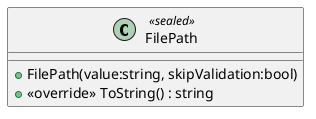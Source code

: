 @startuml
class FilePath <<sealed>> {
    + FilePath(value:string, skipValidation:bool)
    + <<override>> ToString() : string
}
@enduml
